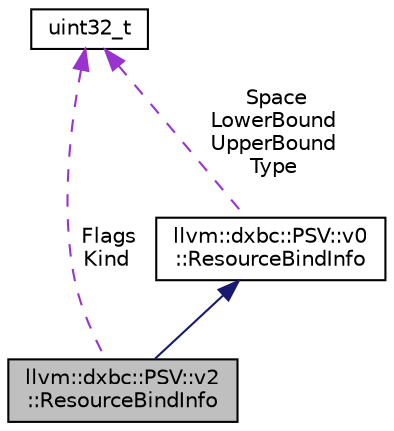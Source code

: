 digraph "llvm::dxbc::PSV::v2::ResourceBindInfo"
{
 // LATEX_PDF_SIZE
  bgcolor="transparent";
  edge [fontname="Helvetica",fontsize="10",labelfontname="Helvetica",labelfontsize="10"];
  node [fontname="Helvetica",fontsize="10",shape=record];
  Node1 [label="llvm::dxbc::PSV::v2\l::ResourceBindInfo",height=0.2,width=0.4,color="black", fillcolor="grey75", style="filled", fontcolor="black",tooltip=" "];
  Node2 -> Node1 [dir="back",color="midnightblue",fontsize="10",style="solid",fontname="Helvetica"];
  Node2 [label="llvm::dxbc::PSV::v0\l::ResourceBindInfo",height=0.2,width=0.4,color="black",URL="$structllvm_1_1dxbc_1_1PSV_1_1v0_1_1ResourceBindInfo.html",tooltip=" "];
  Node3 -> Node2 [dir="back",color="darkorchid3",fontsize="10",style="dashed",label=" Space\nLowerBound\nUpperBound\nType" ,fontname="Helvetica"];
  Node3 [label="uint32_t",height=0.2,width=0.4,color="black",URL="$classuint32__t.html",tooltip=" "];
  Node3 -> Node1 [dir="back",color="darkorchid3",fontsize="10",style="dashed",label=" Flags\nKind" ,fontname="Helvetica"];
}
